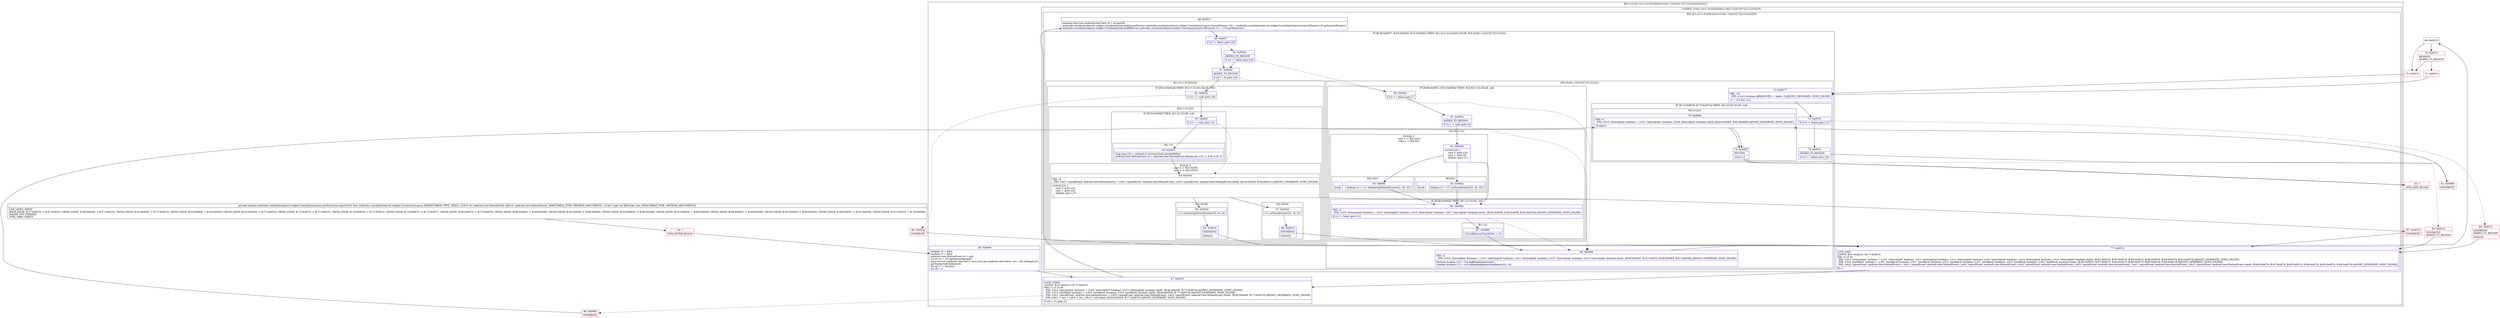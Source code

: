 digraph "CFG forandroidx.coordinatorlayout.widget.CoordinatorLayout.performIntercept(Landroid\/view\/MotionEvent;I)Z" {
subgraph cluster_Region_1868484019 {
label = "R(4:1|(3:3|(1:(2:(1:31)|32)(0))(4:(2:8|(1:12))|13|17|(2:21|22))|25)|21|22)";
node [shape=record,color=blue];
Node_46 [shape=record,label="{46\:\ 0x0000|boolean r2 = false\lboolean r3 = false\landroid.view.MotionEvent r4 = null\lint int r5 = r23.getActionMasked()\ljava.util.List\<android.view.View\> java.util.List\<android.view.View\> r6 = r22.mTempList1\lgetTopSortedChildren(r6)\lint int r7 = r6.size()\lint r8 = 0\l}"];
subgraph cluster_LoopRegion_332669140 {
label = "LOOP:0: (3:3|(1:(2:(1:31)|32)(0))(4:(2:8|(1:12))|13|17|(2:21|22))|25)";
node [shape=record,color=blue];
Node_47 [shape=record,label="{47\:\ 0x0015|LOOP_START\lLOOP:0: B:47:0x0015\-\>B:77:0x007d\lPHI: r2 r3 r4 r8 \l  PHI: (r2v1 'intercepted' boolean) = (r2v0 'intercepted' boolean), (r2v3 'intercepted' boolean) binds: [B:46:0x0000, B:77:0x007d] A[DONT_GENERATE, DONT_INLINE]\l  PHI: (r3v1 'newBlock' boolean) = (r3v0 'newBlock' boolean), (r3v2 'newBlock' boolean) binds: [B:46:0x0000, B:77:0x007d] A[DONT_GENERATE, DONT_INLINE]\l  PHI: (r4v1 'cancelEvent' android.view.MotionEvent) = (r4v0 'cancelEvent' android.view.MotionEvent), (r4v4 'cancelEvent' android.view.MotionEvent) binds: [B:46:0x0000, B:77:0x007d] A[DONT_GENERATE, DONT_INLINE]\l  PHI: (r8v1 'i' int) = (r8v0 'i' int), (r8v2 'i' int) binds: [B:46:0x0000, B:77:0x007d] A[DONT_GENERATE, DONT_INLINE]\l|if (r8 \< r7) goto L3\l}"];
subgraph cluster_Region_2028722917 {
label = "R(3:3|(1:(2:(1:31)|32)(0))(4:(2:8|(1:12))|13|17|(2:21|22))|25)";
node [shape=record,color=blue];
Node_48 [shape=record,label="{48\:\ 0x0017|android.view.View android.view.View r9 = r6.get(r8)\landroidx.coordinatorlayout.widget.CoordinatorLayout$LayoutParams androidx.coordinatorlayout.widget.CoordinatorLayout.LayoutParams r10 = (androidx.coordinatorlayout.widget.CoordinatorLayout.LayoutParams) r9.getLayoutParams()\landroidx.coordinatorlayout.widget.CoordinatorLayout$Behavior androidx.coordinatorlayout.widget.CoordinatorLayout.Behavior r11 = r10.getBehavior()\l}"];
subgraph cluster_IfRegion_947445979 {
label = "IF [B:49:0x0027, B:50:0x0029, B:51:0x002b] THEN: R(1:(2:(1:31)|32)(0)) ELSE: R(4:(2:8|(1:12))|13|17|(2:21|22))";
node [shape=record,color=blue];
Node_49 [shape=record,label="{49\:\ 0x0027|if (r2 != false) goto L28\l}"];
Node_50 [shape=record,label="{50\:\ 0x0029|ADDED_TO_REGION\l|if (r3 != false) goto L28\l}"];
Node_51 [shape=record,label="{51\:\ 0x002b|ADDED_TO_REGION\l|if (r5 != 0) goto L29\l}"];
subgraph cluster_Region_1884498497 {
label = "R(1:(2:(1:31)|32)(0))";
node [shape=record,color=blue];
subgraph cluster_IfRegion_2073712596 {
label = "IF [B:52:0x002d] THEN: R(2:(1:31)|32) ELSE: R(0)";
node [shape=record,color=blue];
Node_52 [shape=record,label="{52\:\ 0x002d|if (r11 != null) goto L30\l}"];
subgraph cluster_Region_994896865 {
label = "R(2:(1:31)|32)";
node [shape=record,color=blue];
subgraph cluster_IfRegion_756599181 {
label = "IF [B:53:0x002f] THEN: R(1:31) ELSE: null";
node [shape=record,color=blue];
Node_53 [shape=record,label="{53\:\ 0x002f|if (r4 == null) goto L31\l}"];
subgraph cluster_Region_1497982197 {
label = "R(1:31)";
node [shape=record,color=blue];
Node_54 [shape=record,label="{54\:\ 0x0031|long long r20 = android.os.SystemClock.uptimeMillis()\landroid.view.MotionEvent r4 = android.view.MotionEvent.obtain(r20, r20, 3, 0.0f, 0.0f, 0)\l}"];
}
}
subgraph cluster_SwitchRegion_1053002287 {
label = "Switch: 2
 case 0 -> R(2:35|36)
 case 1 -> R(2:33|34)";
node [shape=record,color=blue];
Node_55 [shape=record,label="{55\:\ 0x0045|PHI: r4 \l  PHI: (r4v2 'cancelEvent' android.view.MotionEvent) = (r4v1 'cancelEvent' android.view.MotionEvent), (r4v3 'cancelEvent' android.view.MotionEvent) binds: [B:53:0x002f, B:54:0x0031] A[DONT_GENERATE, DONT_INLINE]\l|switch(r24) \{\l    case 0: goto L35;\l    case 1: goto L33;\l    default: goto L37;\l\}\l}"];
subgraph cluster_Region_738370556 {
label = "R(2:35|36)";
node [shape=record,color=blue];
Node_58 [shape=record,label="{58\:\ 0x004d|r11.onInterceptTouchEvent(r22, r9, r4)\l}"];
Node_85 [shape=record,label="{85\:\ 0x007d|SYNTHETIC\l|continue\l}"];
}
subgraph cluster_Region_1788310926 {
label = "R(2:33|34)";
node [shape=record,color=blue];
Node_57 [shape=record,label="{57\:\ 0x0049|r11.onTouchEvent(r22, r9, r4)\l}"];
Node_86 [shape=record,label="{86\:\ 0x007d|SYNTHETIC\l|continue\l}"];
}
}
}
subgraph cluster_Region_1744169183 {
label = "R(0)";
node [shape=record,color=blue];
}
}
}
subgraph cluster_Region_2008994998 {
label = "R(4:(2:8|(1:12))|13|17|(2:21|22))";
node [shape=record,color=blue];
subgraph cluster_IfRegion_559055154 {
label = "IF [B:60:0x0052, B:61:0x0054] THEN: R(2:8|(1:12)) ELSE: null";
node [shape=record,color=blue];
Node_60 [shape=record,label="{60\:\ 0x0052|if (r2 == false) goto L7\l}"];
Node_61 [shape=record,label="{61\:\ 0x0054|ADDED_TO_REGION\l|if (r11 != null) goto L8\l}"];
subgraph cluster_Region_245225282 {
label = "R(2:8|(1:12))";
node [shape=record,color=blue];
subgraph cluster_SwitchRegion_1381119635 {
label = "Switch: 2
 case 0 -> R(2:10|1)
 case 1 -> R(2:9|1)";
node [shape=record,color=blue];
Node_62 [shape=record,label="{62\:\ 0x0056|switch(r24) \{\l    case 0: goto L10;\l    case 1: goto L9;\l    default: goto L11;\l\}\l}"];
subgraph cluster_Region_1121743768 {
label = "R(2:10|1)";
node [shape=record,color=blue];
Node_65 [shape=record,label="{65\:\ 0x005f|boolean r2 = r11.onInterceptTouchEvent(r22, r9, r23)\l}"];
Node_InsnContainer_1893882884 [shape=record,label="{|break\l}"];
}
subgraph cluster_Region_1309196678 {
label = "R(2:9|1)";
node [shape=record,color=blue];
Node_64 [shape=record,label="{64\:\ 0x005a|boolean r2 = r11.onTouchEvent(r22, r9, r23)\l}"];
Node_InsnContainer_941224407 [shape=record,label="{|break\l}"];
}
}
subgraph cluster_IfRegion_138384210 {
label = "IF [B:66:0x0064] THEN: R(1:12) ELSE: null";
node [shape=record,color=blue];
Node_66 [shape=record,label="{66\:\ 0x0064|PHI: r2 \l  PHI: (r2v5 'intercepted' boolean) = (r2v1 'intercepted' boolean), (r2v6 'intercepted' boolean), (r2v7 'intercepted' boolean) binds: [B:62:0x0056, B:65:0x005f, B:64:0x005a] A[DONT_GENERATE, DONT_INLINE]\l|if (r2 != false) goto L12\l}"];
subgraph cluster_Region_712014865 {
label = "R(1:12)";
node [shape=record,color=blue];
Node_67 [shape=record,label="{67\:\ 0x0066|r22.mBehaviorTouchView = r9\l}"];
}
}
}
}
Node_68 [shape=record,label="{68\:\ 0x0068|PHI: r2 \l  PHI: (r2v4 'intercepted' boolean) = (r2v1 'intercepted' boolean), (r2v1 'intercepted' boolean), (r2v5 'intercepted' boolean), (r2v5 'intercepted' boolean) binds: [B:60:0x0052, B:61:0x0054, B:66:0x0064, B:67:0x0066] A[DONT_GENERATE, DONT_INLINE]\l|boolean boolean r12 = r10.didBlockInteraction()\lboolean boolean r13 = r10.isBlockingInteractionBelow(r22, r9)\l}"];
Node_73 [shape=record,label="{73\:\ 0x0077|PHI: r14 \l  PHI: (r14v2 boolean A[REMOVE]) =  binds: [] A[DONT_GENERATE, DONT_INLINE]\l|r3 = r13 && !r12\l}"];
subgraph cluster_IfRegion_1112572002 {
label = "IF [B:74:0x0078, B:75:0x007a] THEN: R(2:21|22) ELSE: null";
node [shape=record,color=blue];
Node_74 [shape=record,label="{74\:\ 0x0078|if (r13 != false) goto L19\l}"];
Node_75 [shape=record,label="{75\:\ 0x007a|ADDED_TO_REGION\l|if (r3 == false) goto L20\l}"];
subgraph cluster_Region_11761203 {
label = "R(2:21|22)";
node [shape=record,color=blue];
Node_78 [shape=record,label="{78\:\ 0x0080|PHI: r2 \l  PHI: (r2v2 'intercepted' boolean) = (r2v1 'intercepted' boolean), (r2v4 'intercepted' boolean) binds: [B:80:0x0080, B:81:0x0080] A[DONT_GENERATE, DONT_INLINE]\l|r6.clear()\l}"];
Node_79 [shape=record,label="{79\:\ 0x0083|RETURN\l|return r2\l}"];
}
}
}
}
Node_77 [shape=record,label="{77\:\ 0x007d|LOOP_END\lLOOP:0: B:47:0x0015\-\>B:77:0x007d\lPHI: r2 r3 r4 \l  PHI: (r2v3 'intercepted' boolean) = (r2v1 'intercepted' boolean), (r2v1 'intercepted' boolean), (r2v1 'intercepted' boolean), (r2v1 'intercepted' boolean), (r2v4 'intercepted' boolean), (r2v4 'intercepted' boolean) binds: [B:82:0x007d, B:87:0x007d, B:85:0x007d, B:86:0x007d, B:83:0x007d, B:84:0x007d] A[DONT_GENERATE, DONT_INLINE]\l  PHI: (r3v2 'newBlock' boolean) = (r3v1 'newBlock' boolean), (r3v1 'newBlock' boolean), (r3v1 'newBlock' boolean), (r3v1 'newBlock' boolean), (r3v3 'newBlock' boolean), (r3v3 'newBlock' boolean) binds: [B:82:0x007d, B:87:0x007d, B:85:0x007d, B:86:0x007d, B:83:0x007d, B:84:0x007d] A[DONT_GENERATE, DONT_INLINE]\l  PHI: (r4v4 'cancelEvent' android.view.MotionEvent) = (r4v1 'cancelEvent' android.view.MotionEvent), (r4v2 'cancelEvent' android.view.MotionEvent), (r4v2 'cancelEvent' android.view.MotionEvent), (r4v2 'cancelEvent' android.view.MotionEvent), (r4v1 'cancelEvent' android.view.MotionEvent), (r4v1 'cancelEvent' android.view.MotionEvent) binds: [B:82:0x007d, B:87:0x007d, B:85:0x007d, B:86:0x007d, B:83:0x007d, B:84:0x007d] A[DONT_GENERATE, DONT_INLINE]\l|r8++\l}"];
}
}
Node_78 [shape=record,label="{78\:\ 0x0080|PHI: r2 \l  PHI: (r2v2 'intercepted' boolean) = (r2v1 'intercepted' boolean), (r2v4 'intercepted' boolean) binds: [B:80:0x0080, B:81:0x0080] A[DONT_GENERATE, DONT_INLINE]\l|r6.clear()\l}"];
Node_79 [shape=record,label="{79\:\ 0x0083|RETURN\l|return r2\l}"];
}
Node_44 [shape=record,color=red,label="{44\:\ ?|MTH_ENTER_BLOCK\l}"];
Node_69 [shape=record,color=red,label="{69\:\ 0x0070}"];
Node_70 [shape=record,color=red,label="{70\:\ 0x0072|REMOVE\lADDED_TO_REGION\l}"];
Node_71 [shape=record,color=red,label="{71\:\ 0x0074}"];
Node_81 [shape=record,color=red,label="{81\:\ 0x0080|SYNTHETIC\l}"];
Node_45 [shape=record,color=red,label="{45\:\ ?|MTH_EXIT_BLOCK\l}"];
Node_84 [shape=record,color=red,label="{84\:\ 0x007d|SYNTHETIC\lADDED_TO_REGION\l}"];
Node_83 [shape=record,color=red,label="{83\:\ 0x007d|SYNTHETIC\lADDED_TO_REGION\l|continue\l}"];
Node_72 [shape=record,color=red,label="{72\:\ 0x0076}"];
Node_87 [shape=record,color=red,label="{87\:\ 0x007d|SYNTHETIC\l}"];
Node_82 [shape=record,color=red,label="{82\:\ 0x007d|SYNTHETIC\l}"];
Node_80 [shape=record,color=red,label="{80\:\ 0x0080|SYNTHETIC\l}"];
MethodNode[shape=record,label="{private boolean androidx.coordinatorlayout.widget.CoordinatorLayout.performIntercept((r22v0 'this' androidx.coordinatorlayout.widget.CoordinatorLayout A[IMMUTABLE_TYPE, THIS]), (r23v0 'ev' android.view.MotionEvent A[D('ev' android.view.MotionEvent), IMMUTABLE_TYPE, METHOD_ARGUMENT]), (r24v0 'type' int A[D('type' int), IMMUTABLE_TYPE, METHOD_ARGUMENT]))  | USE_LINES_HINTS\lBACK_EDGE: B:77:0x007d \-\> B:47:0x0015, CROSS_EDGE: B:58:0x004d \-\> B:77:0x007d, CROSS_EDGE: B:55:0x0045 \-\> B:77:0x007d, CROSS_EDGE: B:53:0x002f \-\> B:55:0x0045, CROSS_EDGE: B:52:0x002d \-\> B:77:0x007d, CROSS_EDGE: B:75:0x007a \-\> B:77:0x007d, CROSS_EDGE: B:74:0x0078 \-\> B:77:0x007d, CROSS_EDGE: B:72:0x0076 \-\> B:73:0x0077, CROSS_EDGE: B:69:0x0070 \-\> B:72:0x0076, CROSS_EDGE: B:66:0x0064 \-\> B:68:0x0068, CROSS_EDGE: B:65:0x005f \-\> B:66:0x0064, CROSS_EDGE: B:62:0x0056 \-\> B:66:0x0064, CROSS_EDGE: B:61:0x0054 \-\> B:68:0x0068, CROSS_EDGE: B:60:0x0052 \-\> B:68:0x0068, CROSS_EDGE: B:50:0x0029 \-\> B:60:0x0052, CROSS_EDGE: B:49:0x0027 \-\> B:51:0x002b, CROSS_EDGE: B:47:0x0015 \-\> B:78:0x0080\lINLINE_NOT_NEEDED\lTYPE_VARS: EMPTY\l}"];
MethodNode -> Node_44;Node_46 -> Node_47;
Node_47 -> Node_48;
Node_47 -> Node_80[style=dashed];
Node_48 -> Node_49;
Node_49 -> Node_50[style=dashed];
Node_49 -> Node_51;
Node_50 -> Node_51;
Node_50 -> Node_60[style=dashed];
Node_51 -> Node_52;
Node_51 -> Node_60[style=dashed];
Node_52 -> Node_53;
Node_52 -> Node_82[style=dashed];
Node_53 -> Node_54;
Node_53 -> Node_55[style=dashed];
Node_54 -> Node_55;
Node_55 -> Node_57;
Node_55 -> Node_58;
Node_55 -> Node_87;
Node_58 -> Node_85;
Node_85 -> Node_77;
Node_57 -> Node_86;
Node_86 -> Node_77;
Node_60 -> Node_61;
Node_60 -> Node_68[style=dashed];
Node_61 -> Node_62;
Node_61 -> Node_68[style=dashed];
Node_62 -> Node_64;
Node_62 -> Node_65;
Node_62 -> Node_66;
Node_65 -> Node_66;
Node_64 -> Node_66;
Node_66 -> Node_67;
Node_66 -> Node_68[style=dashed];
Node_67 -> Node_68;
Node_68 -> Node_69;
Node_73 -> Node_74;
Node_74 -> Node_75;
Node_74 -> Node_83[style=dashed];
Node_75 -> Node_81;
Node_75 -> Node_84[style=dashed];
Node_78 -> Node_79;
Node_79 -> Node_45;
Node_77 -> Node_47;
Node_78 -> Node_79;
Node_79 -> Node_45;
Node_44 -> Node_46;
Node_69 -> Node_70;
Node_69 -> Node_72;
Node_70 -> Node_71;
Node_70 -> Node_72;
Node_71 -> Node_73;
Node_81 -> Node_78;
Node_84 -> Node_77;
Node_83 -> Node_77;
Node_72 -> Node_73;
Node_87 -> Node_77;
Node_82 -> Node_77;
Node_80 -> Node_78;
}

